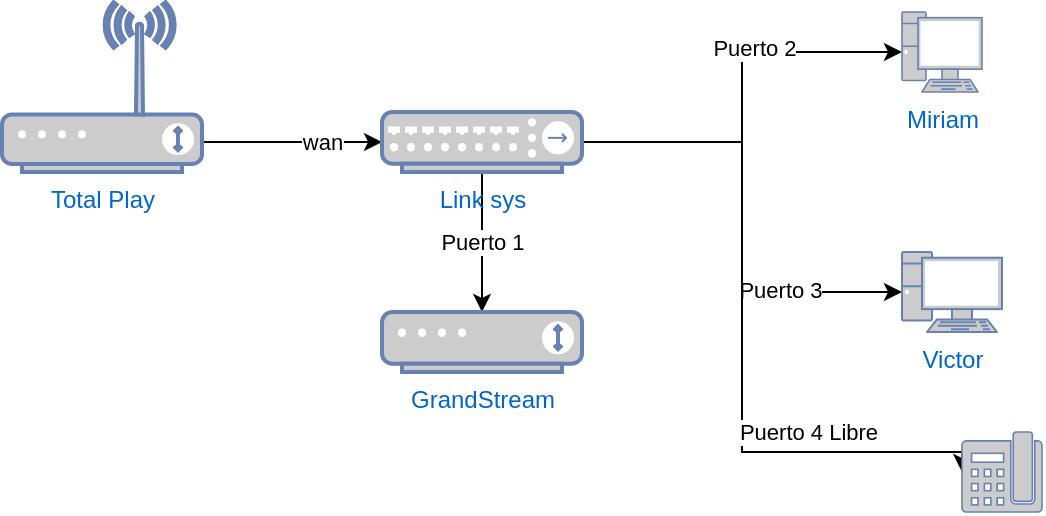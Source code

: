 <mxfile version="17.0.0" type="github">
  <diagram id="cuxjnFyXhjPsf3D737VK" name="Celaya">
    <mxGraphModel dx="1068" dy="452" grid="1" gridSize="10" guides="1" tooltips="1" connect="1" arrows="1" fold="1" page="1" pageScale="1" pageWidth="827" pageHeight="1169" math="0" shadow="0">
      <root>
        <mxCell id="0" />
        <mxCell id="1" parent="0" />
        <mxCell id="2gnMtjLJQHhoRtekoATp-1" value="" style="edgeStyle=orthogonalEdgeStyle;rounded=0;orthogonalLoop=1;jettySize=auto;html=1;" edge="1" parent="1" source="2gnMtjLJQHhoRtekoATp-3" target="2gnMtjLJQHhoRtekoATp-10">
          <mxGeometry relative="1" as="geometry">
            <Array as="points">
              <mxPoint x="200" y="95" />
              <mxPoint x="200" y="95" />
            </Array>
          </mxGeometry>
        </mxCell>
        <mxCell id="2gnMtjLJQHhoRtekoATp-2" value="wan" style="edgeLabel;html=1;align=center;verticalAlign=middle;resizable=0;points=[];" vertex="1" connectable="0" parent="2gnMtjLJQHhoRtekoATp-1">
          <mxGeometry x="-0.267" y="1" relative="1" as="geometry">
            <mxPoint x="27" y="1" as="offset" />
          </mxGeometry>
        </mxCell>
        <mxCell id="2gnMtjLJQHhoRtekoATp-3" value="Total Play" style="fontColor=#0066CC;verticalAlign=top;verticalLabelPosition=bottom;labelPosition=center;align=center;html=1;outlineConnect=0;fillColor=#CCCCCC;strokeColor=#6881B3;gradientColor=none;gradientDirection=north;strokeWidth=2;shape=mxgraph.networks.wireless_modem;" vertex="1" parent="1">
          <mxGeometry x="80" y="25" width="100" height="85" as="geometry" />
        </mxCell>
        <mxCell id="2gnMtjLJQHhoRtekoATp-4" value="Puerto 1" style="edgeStyle=orthogonalEdgeStyle;rounded=0;orthogonalLoop=1;jettySize=auto;html=1;" edge="1" parent="1" source="2gnMtjLJQHhoRtekoATp-10" target="2gnMtjLJQHhoRtekoATp-11">
          <mxGeometry relative="1" as="geometry">
            <Array as="points">
              <mxPoint x="320" y="110" />
              <mxPoint x="320" y="110" />
            </Array>
          </mxGeometry>
        </mxCell>
        <mxCell id="2gnMtjLJQHhoRtekoATp-5" value="" style="edgeStyle=orthogonalEdgeStyle;rounded=0;orthogonalLoop=1;jettySize=auto;html=1;" edge="1" parent="1" source="2gnMtjLJQHhoRtekoATp-10" target="2gnMtjLJQHhoRtekoATp-13">
          <mxGeometry relative="1" as="geometry">
            <Array as="points">
              <mxPoint x="450" y="95" />
              <mxPoint x="450" y="50" />
            </Array>
          </mxGeometry>
        </mxCell>
        <mxCell id="2gnMtjLJQHhoRtekoATp-6" value="Puerto 2" style="edgeLabel;html=1;align=center;verticalAlign=middle;resizable=0;points=[];" vertex="1" connectable="0" parent="2gnMtjLJQHhoRtekoATp-5">
          <mxGeometry x="0.274" y="2" relative="1" as="geometry">
            <mxPoint as="offset" />
          </mxGeometry>
        </mxCell>
        <mxCell id="2gnMtjLJQHhoRtekoATp-7" value="" style="edgeStyle=orthogonalEdgeStyle;rounded=0;orthogonalLoop=1;jettySize=auto;html=1;entryX=0;entryY=0.5;entryDx=0;entryDy=0;entryPerimeter=0;" edge="1" parent="1" source="2gnMtjLJQHhoRtekoATp-10" target="2gnMtjLJQHhoRtekoATp-12">
          <mxGeometry relative="1" as="geometry" />
        </mxCell>
        <mxCell id="2gnMtjLJQHhoRtekoATp-8" value="Puerto 3" style="edgeLabel;html=1;align=center;verticalAlign=middle;resizable=0;points=[];" vertex="1" connectable="0" parent="2gnMtjLJQHhoRtekoATp-7">
          <mxGeometry x="0.482" y="1" relative="1" as="geometry">
            <mxPoint as="offset" />
          </mxGeometry>
        </mxCell>
        <mxCell id="2gnMtjLJQHhoRtekoATp-9" value="Puerto 4 Libre" style="edgeStyle=orthogonalEdgeStyle;rounded=0;orthogonalLoop=1;jettySize=auto;html=1;entryX=0;entryY=0.5;entryDx=0;entryDy=0;entryPerimeter=0;" edge="1" parent="1" source="2gnMtjLJQHhoRtekoATp-10" target="2gnMtjLJQHhoRtekoATp-14">
          <mxGeometry x="0.507" y="10" relative="1" as="geometry">
            <mxPoint x="580" y="250" as="targetPoint" />
            <Array as="points">
              <mxPoint x="450" y="95" />
              <mxPoint x="450" y="250" />
            </Array>
            <mxPoint as="offset" />
          </mxGeometry>
        </mxCell>
        <mxCell id="2gnMtjLJQHhoRtekoATp-10" value="Link sys" style="fontColor=#0066CC;verticalAlign=top;verticalLabelPosition=bottom;labelPosition=center;align=center;html=1;outlineConnect=0;fillColor=#CCCCCC;strokeColor=#6881B3;gradientColor=none;gradientDirection=north;strokeWidth=2;shape=mxgraph.networks.hub;" vertex="1" parent="1">
          <mxGeometry x="270" y="80" width="100" height="30" as="geometry" />
        </mxCell>
        <mxCell id="2gnMtjLJQHhoRtekoATp-11" value="GrandStream" style="fontColor=#0066CC;verticalAlign=top;verticalLabelPosition=bottom;labelPosition=center;align=center;html=1;outlineConnect=0;fillColor=#CCCCCC;strokeColor=#6881B3;gradientColor=none;gradientDirection=north;strokeWidth=2;shape=mxgraph.networks.modem;" vertex="1" parent="1">
          <mxGeometry x="270" y="180" width="100" height="30" as="geometry" />
        </mxCell>
        <mxCell id="2gnMtjLJQHhoRtekoATp-12" value="Victor" style="fontColor=#0066CC;verticalAlign=top;verticalLabelPosition=bottom;labelPosition=center;align=center;html=1;outlineConnect=0;fillColor=#CCCCCC;strokeColor=#6881B3;gradientColor=none;gradientDirection=north;strokeWidth=2;shape=mxgraph.networks.pc;" vertex="1" parent="1">
          <mxGeometry x="530" y="150" width="50" height="40" as="geometry" />
        </mxCell>
        <mxCell id="2gnMtjLJQHhoRtekoATp-13" value="Miriam" style="fontColor=#0066CC;verticalAlign=top;verticalLabelPosition=bottom;labelPosition=center;align=center;html=1;outlineConnect=0;fillColor=#CCCCCC;strokeColor=#6881B3;gradientColor=none;gradientDirection=north;strokeWidth=2;shape=mxgraph.networks.pc;" vertex="1" parent="1">
          <mxGeometry x="530" y="30" width="40" height="40" as="geometry" />
        </mxCell>
        <mxCell id="2gnMtjLJQHhoRtekoATp-14" value="" style="fontColor=#0066CC;verticalAlign=top;verticalLabelPosition=bottom;labelPosition=center;align=center;html=1;outlineConnect=0;fillColor=#CCCCCC;strokeColor=#6881B3;gradientColor=none;gradientDirection=north;strokeWidth=2;shape=mxgraph.networks.phone_2;" vertex="1" parent="1">
          <mxGeometry x="560" y="240" width="40" height="40" as="geometry" />
        </mxCell>
      </root>
    </mxGraphModel>
  </diagram>
</mxfile>
